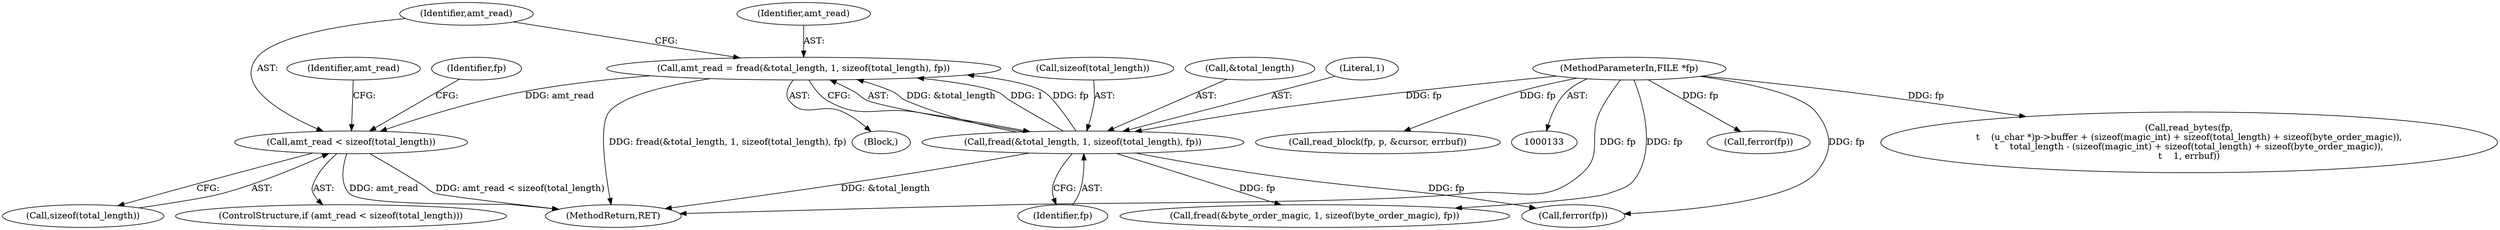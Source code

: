 digraph "0_libpcap_87d6bef033062f969e70fa40c43dfd945d5a20ab@API" {
"1000182" [label="(Call,amt_read < sizeof(total_length))"];
"1000172" [label="(Call,amt_read = fread(&total_length, 1, sizeof(total_length), fp))"];
"1000174" [label="(Call,fread(&total_length, 1, sizeof(total_length), fp))"];
"1000135" [label="(MethodParameterIn,FILE *fp)"];
"1000183" [label="(Identifier,amt_read)"];
"1000174" [label="(Call,fread(&total_length, 1, sizeof(total_length), fp))"];
"1000173" [label="(Identifier,amt_read)"];
"1000205" [label="(Identifier,amt_read)"];
"1000178" [label="(Call,sizeof(total_length))"];
"1000206" [label="(Call,fread(&byte_order_magic, 1, sizeof(byte_order_magic), fp))"];
"1000707" [label="(MethodReturn,RET)"];
"1000180" [label="(Identifier,fp)"];
"1000175" [label="(Call,&total_length)"];
"1000172" [label="(Call,amt_read = fread(&total_length, 1, sizeof(total_length), fp))"];
"1000189" [label="(Identifier,fp)"];
"1000184" [label="(Call,sizeof(total_length))"];
"1000135" [label="(MethodParameterIn,FILE *fp)"];
"1000139" [label="(Block,)"];
"1000177" [label="(Literal,1)"];
"1000220" [label="(Call,ferror(fp))"];
"1000182" [label="(Call,amt_read < sizeof(total_length))"];
"1000188" [label="(Call,ferror(fp))"];
"1000445" [label="(Call,read_bytes(fp,\n\t    (u_char *)p->buffer + (sizeof(magic_int) + sizeof(total_length) + sizeof(byte_order_magic)),\n\t    total_length - (sizeof(magic_int) + sizeof(total_length) + sizeof(byte_order_magic)),\n\t    1, errbuf))"];
"1000181" [label="(ControlStructure,if (amt_read < sizeof(total_length)))"];
"1000547" [label="(Call,read_block(fp, p, &cursor, errbuf))"];
"1000182" -> "1000181"  [label="AST: "];
"1000182" -> "1000184"  [label="CFG: "];
"1000183" -> "1000182"  [label="AST: "];
"1000184" -> "1000182"  [label="AST: "];
"1000189" -> "1000182"  [label="CFG: "];
"1000205" -> "1000182"  [label="CFG: "];
"1000182" -> "1000707"  [label="DDG: amt_read < sizeof(total_length)"];
"1000182" -> "1000707"  [label="DDG: amt_read"];
"1000172" -> "1000182"  [label="DDG: amt_read"];
"1000172" -> "1000139"  [label="AST: "];
"1000172" -> "1000174"  [label="CFG: "];
"1000173" -> "1000172"  [label="AST: "];
"1000174" -> "1000172"  [label="AST: "];
"1000183" -> "1000172"  [label="CFG: "];
"1000172" -> "1000707"  [label="DDG: fread(&total_length, 1, sizeof(total_length), fp)"];
"1000174" -> "1000172"  [label="DDG: &total_length"];
"1000174" -> "1000172"  [label="DDG: 1"];
"1000174" -> "1000172"  [label="DDG: fp"];
"1000174" -> "1000180"  [label="CFG: "];
"1000175" -> "1000174"  [label="AST: "];
"1000177" -> "1000174"  [label="AST: "];
"1000178" -> "1000174"  [label="AST: "];
"1000180" -> "1000174"  [label="AST: "];
"1000174" -> "1000707"  [label="DDG: &total_length"];
"1000135" -> "1000174"  [label="DDG: fp"];
"1000174" -> "1000188"  [label="DDG: fp"];
"1000174" -> "1000206"  [label="DDG: fp"];
"1000135" -> "1000133"  [label="AST: "];
"1000135" -> "1000707"  [label="DDG: fp"];
"1000135" -> "1000188"  [label="DDG: fp"];
"1000135" -> "1000206"  [label="DDG: fp"];
"1000135" -> "1000220"  [label="DDG: fp"];
"1000135" -> "1000445"  [label="DDG: fp"];
"1000135" -> "1000547"  [label="DDG: fp"];
}
